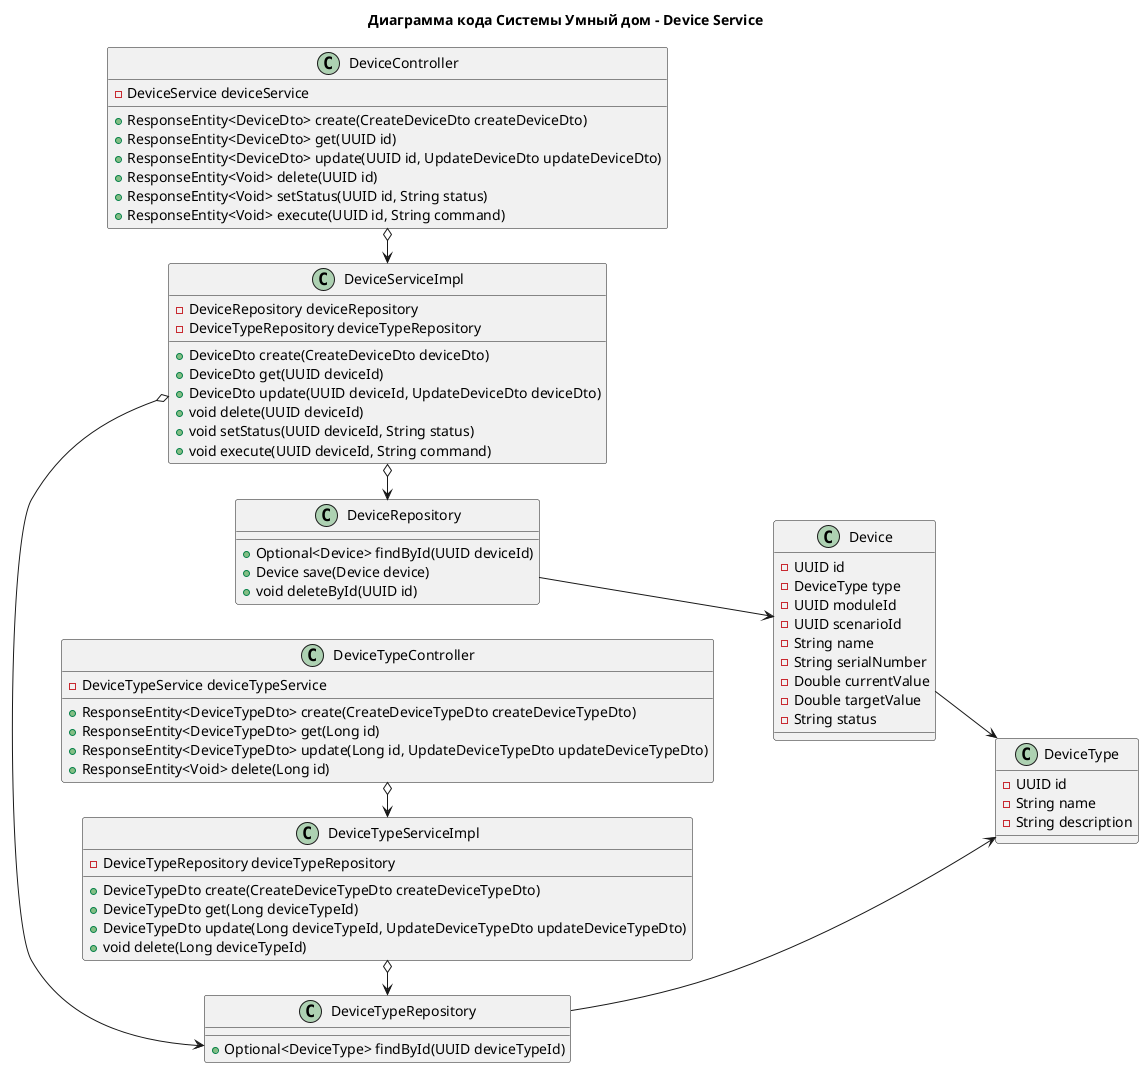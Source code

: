@startuml

title Диаграмма кода Системы Умный дом - Device Service

left to right direction

class Device {
        - UUID id
        - DeviceType type
        - UUID moduleId
        - UUID scenarioId
        - String name
        - String serialNumber
        - Double currentValue
        - Double targetValue
        - String status
}

class DeviceType {
        - UUID id
        - String name
        - String description
}

class DeviceRepository {
    + Optional<Device> findById(UUID deviceId)
    + Device save(Device device)
    + void deleteById(UUID id)
}

class DeviceTypeRepository {
    + Optional<DeviceType> findById(UUID deviceTypeId)
}

class DeviceServiceImpl {
    - DeviceRepository deviceRepository
    - DeviceTypeRepository deviceTypeRepository

    + DeviceDto create(CreateDeviceDto deviceDto)
    + DeviceDto get(UUID deviceId)
    + DeviceDto update(UUID deviceId, UpdateDeviceDto deviceDto)
    + void delete(UUID deviceId)
    + void setStatus(UUID deviceId, String status)
    + void execute(UUID deviceId, String command)
}

class DeviceTypeServiceImpl {
    - DeviceTypeRepository deviceTypeRepository

    + DeviceTypeDto create(CreateDeviceTypeDto createDeviceTypeDto)
    + DeviceTypeDto get(Long deviceTypeId)
    + DeviceTypeDto update(Long deviceTypeId, UpdateDeviceTypeDto updateDeviceTypeDto)
    + void delete(Long deviceTypeId)
}

class DeviceController {
    - DeviceService deviceService

    + ResponseEntity<DeviceDto> create(CreateDeviceDto createDeviceDto)
    + ResponseEntity<DeviceDto> get(UUID id)
    + ResponseEntity<DeviceDto> update(UUID id, UpdateDeviceDto updateDeviceDto)
    + ResponseEntity<Void> delete(UUID id)
    + ResponseEntity<Void> setStatus(UUID id, String status)
    + ResponseEntity<Void> execute(UUID id, String command)
}

class DeviceTypeController {
    - DeviceTypeService deviceTypeService

    + ResponseEntity<DeviceTypeDto> create(CreateDeviceTypeDto createDeviceTypeDto)
    + ResponseEntity<DeviceTypeDto> get(Long id)
    + ResponseEntity<DeviceTypeDto> update(Long id, UpdateDeviceTypeDto updateDeviceTypeDto)
    + ResponseEntity<Void> delete(Long id)
}

DeviceController o-> DeviceServiceImpl
DeviceServiceImpl o-> DeviceRepository
DeviceServiceImpl o-> DeviceTypeRepository

DeviceRepository --> Device
DeviceTypeRepository --> DeviceType

DeviceTypeController o-> DeviceTypeServiceImpl
DeviceTypeServiceImpl o-> DeviceTypeRepository

Device --> DeviceType

@enduml
